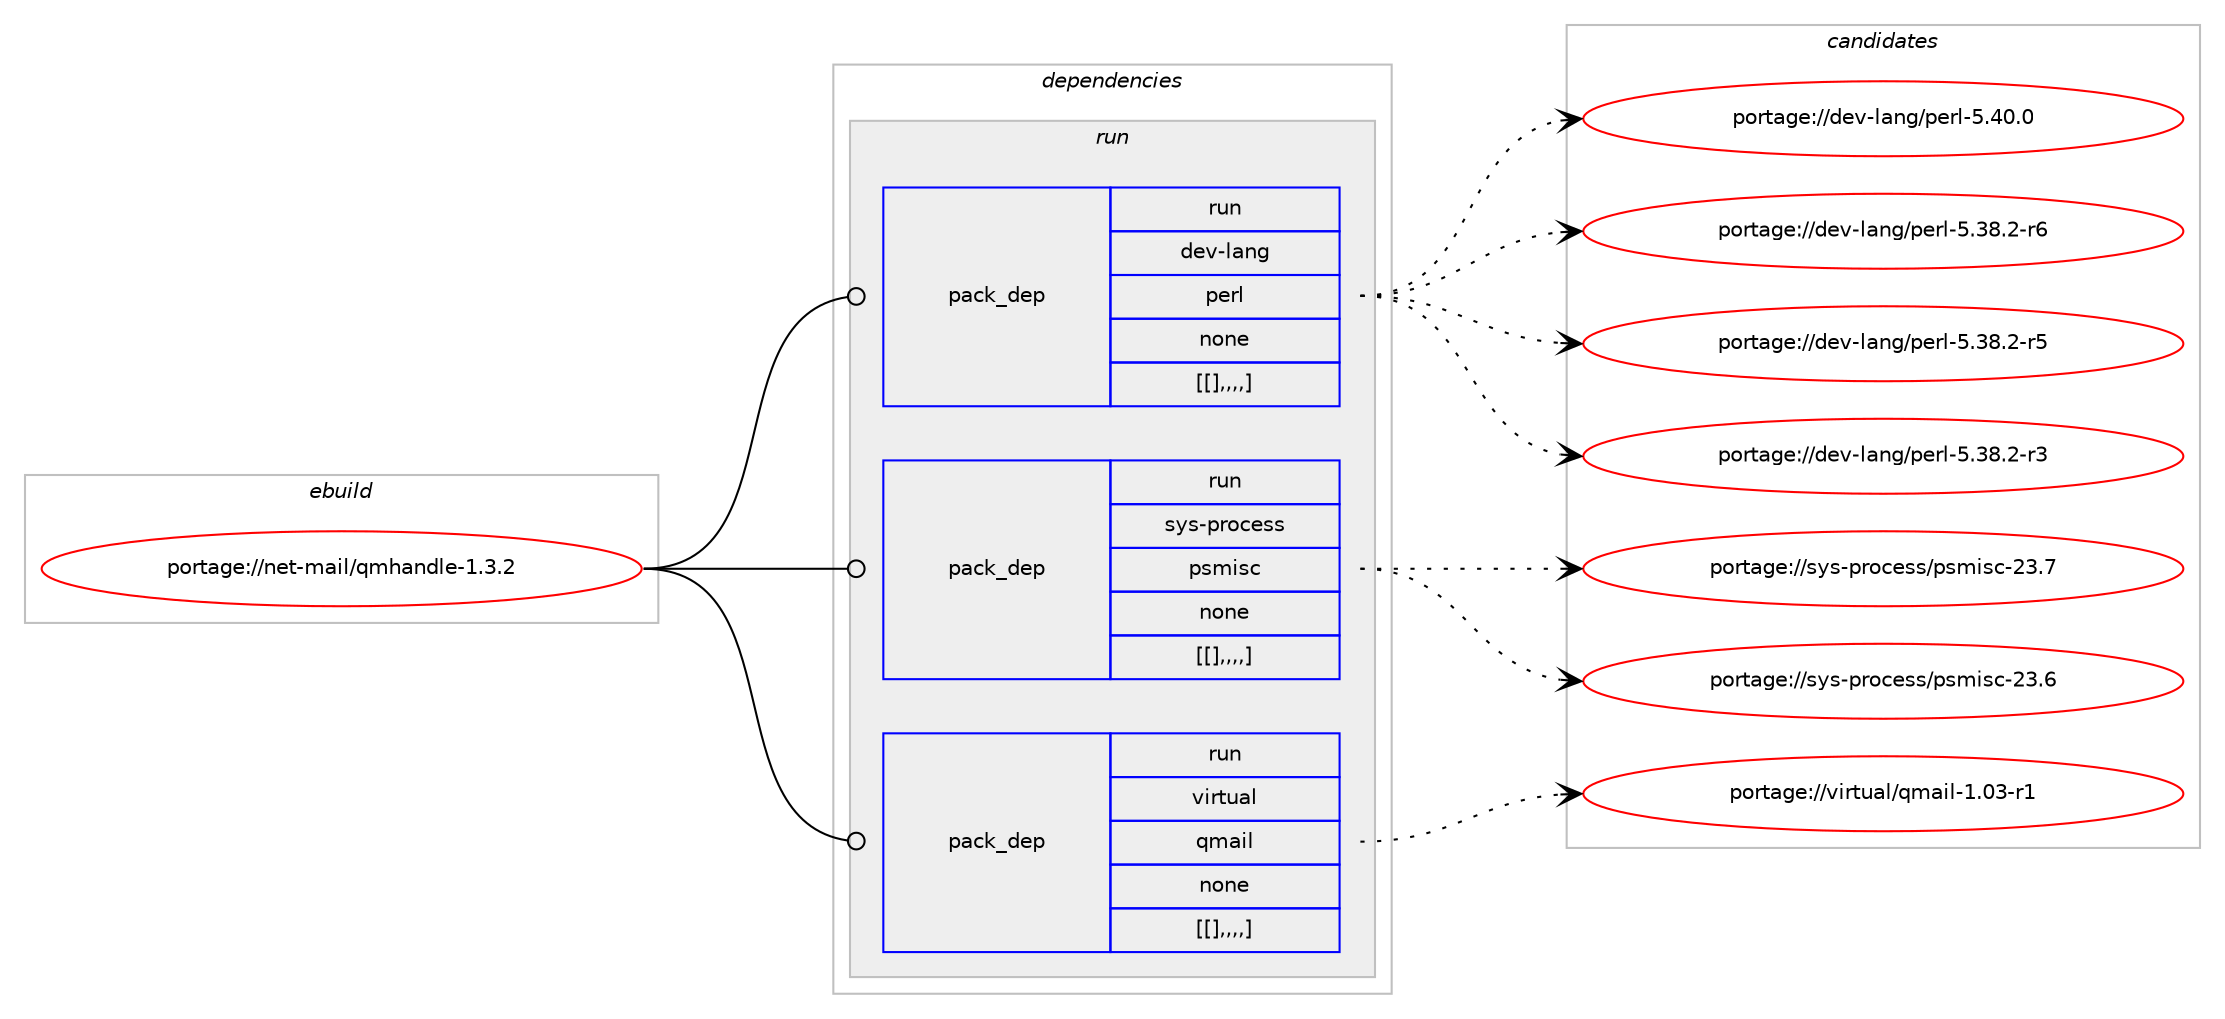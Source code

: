 digraph prolog {

# *************
# Graph options
# *************

newrank=true;
concentrate=true;
compound=true;
graph [rankdir=LR,fontname=Helvetica,fontsize=10,ranksep=1.5];#, ranksep=2.5, nodesep=0.2];
edge  [arrowhead=vee];
node  [fontname=Helvetica,fontsize=10];

# **********
# The ebuild
# **********

subgraph cluster_leftcol {
color=gray;
label=<<i>ebuild</i>>;
id [label="portage://net-mail/qmhandle-1.3.2", color=red, width=4, href="../net-mail/qmhandle-1.3.2.svg"];
}

# ****************
# The dependencies
# ****************

subgraph cluster_midcol {
color=gray;
label=<<i>dependencies</i>>;
subgraph cluster_compile {
fillcolor="#eeeeee";
style=filled;
label=<<i>compile</i>>;
}
subgraph cluster_compileandrun {
fillcolor="#eeeeee";
style=filled;
label=<<i>compile and run</i>>;
}
subgraph cluster_run {
fillcolor="#eeeeee";
style=filled;
label=<<i>run</i>>;
subgraph pack55 {
dependency69 [label=<<TABLE BORDER="0" CELLBORDER="1" CELLSPACING="0" CELLPADDING="4" WIDTH="220"><TR><TD ROWSPAN="6" CELLPADDING="30">pack_dep</TD></TR><TR><TD WIDTH="110">run</TD></TR><TR><TD>dev-lang</TD></TR><TR><TD>perl</TD></TR><TR><TD>none</TD></TR><TR><TD>[[],,,,]</TD></TR></TABLE>>, shape=none, color=blue];
}
id:e -> dependency69:w [weight=20,style="solid",arrowhead="odot"];
subgraph pack68 {
dependency94 [label=<<TABLE BORDER="0" CELLBORDER="1" CELLSPACING="0" CELLPADDING="4" WIDTH="220"><TR><TD ROWSPAN="6" CELLPADDING="30">pack_dep</TD></TR><TR><TD WIDTH="110">run</TD></TR><TR><TD>sys-process</TD></TR><TR><TD>psmisc</TD></TR><TR><TD>none</TD></TR><TR><TD>[[],,,,]</TD></TR></TABLE>>, shape=none, color=blue];
}
id:e -> dependency94:w [weight=20,style="solid",arrowhead="odot"];
subgraph pack107 {
dependency129 [label=<<TABLE BORDER="0" CELLBORDER="1" CELLSPACING="0" CELLPADDING="4" WIDTH="220"><TR><TD ROWSPAN="6" CELLPADDING="30">pack_dep</TD></TR><TR><TD WIDTH="110">run</TD></TR><TR><TD>virtual</TD></TR><TR><TD>qmail</TD></TR><TR><TD>none</TD></TR><TR><TD>[[],,,,]</TD></TR></TABLE>>, shape=none, color=blue];
}
id:e -> dependency129:w [weight=20,style="solid",arrowhead="odot"];
}
}

# **************
# The candidates
# **************

subgraph cluster_choices {
rank=same;
color=gray;
label=<<i>candidates</i>>;

subgraph choice35 {
color=black;
nodesep=1;
choice10010111845108971101034711210111410845534652484648 [label="portage://dev-lang/perl-5.40.0", color=red, width=4,href="../dev-lang/perl-5.40.0.svg"];
choice100101118451089711010347112101114108455346515646504511454 [label="portage://dev-lang/perl-5.38.2-r6", color=red, width=4,href="../dev-lang/perl-5.38.2-r6.svg"];
choice100101118451089711010347112101114108455346515646504511453 [label="portage://dev-lang/perl-5.38.2-r5", color=red, width=4,href="../dev-lang/perl-5.38.2-r5.svg"];
choice100101118451089711010347112101114108455346515646504511451 [label="portage://dev-lang/perl-5.38.2-r3", color=red, width=4,href="../dev-lang/perl-5.38.2-r3.svg"];
dependency69:e -> choice10010111845108971101034711210111410845534652484648:w [style=dotted,weight="100"];
dependency69:e -> choice100101118451089711010347112101114108455346515646504511454:w [style=dotted,weight="100"];
dependency69:e -> choice100101118451089711010347112101114108455346515646504511453:w [style=dotted,weight="100"];
dependency69:e -> choice100101118451089711010347112101114108455346515646504511451:w [style=dotted,weight="100"];
}
subgraph choice42 {
color=black;
nodesep=1;
choice115121115451121141119910111511547112115109105115994550514655 [label="portage://sys-process/psmisc-23.7", color=red, width=4,href="../sys-process/psmisc-23.7.svg"];
choice115121115451121141119910111511547112115109105115994550514654 [label="portage://sys-process/psmisc-23.6", color=red, width=4,href="../sys-process/psmisc-23.6.svg"];
dependency94:e -> choice115121115451121141119910111511547112115109105115994550514655:w [style=dotted,weight="100"];
dependency94:e -> choice115121115451121141119910111511547112115109105115994550514654:w [style=dotted,weight="100"];
}
subgraph choice44 {
color=black;
nodesep=1;
choice11810511411611797108471131099710510845494648514511449 [label="portage://virtual/qmail-1.03-r1", color=red, width=4,href="../virtual/qmail-1.03-r1.svg"];
dependency129:e -> choice11810511411611797108471131099710510845494648514511449:w [style=dotted,weight="100"];
}
}

}
